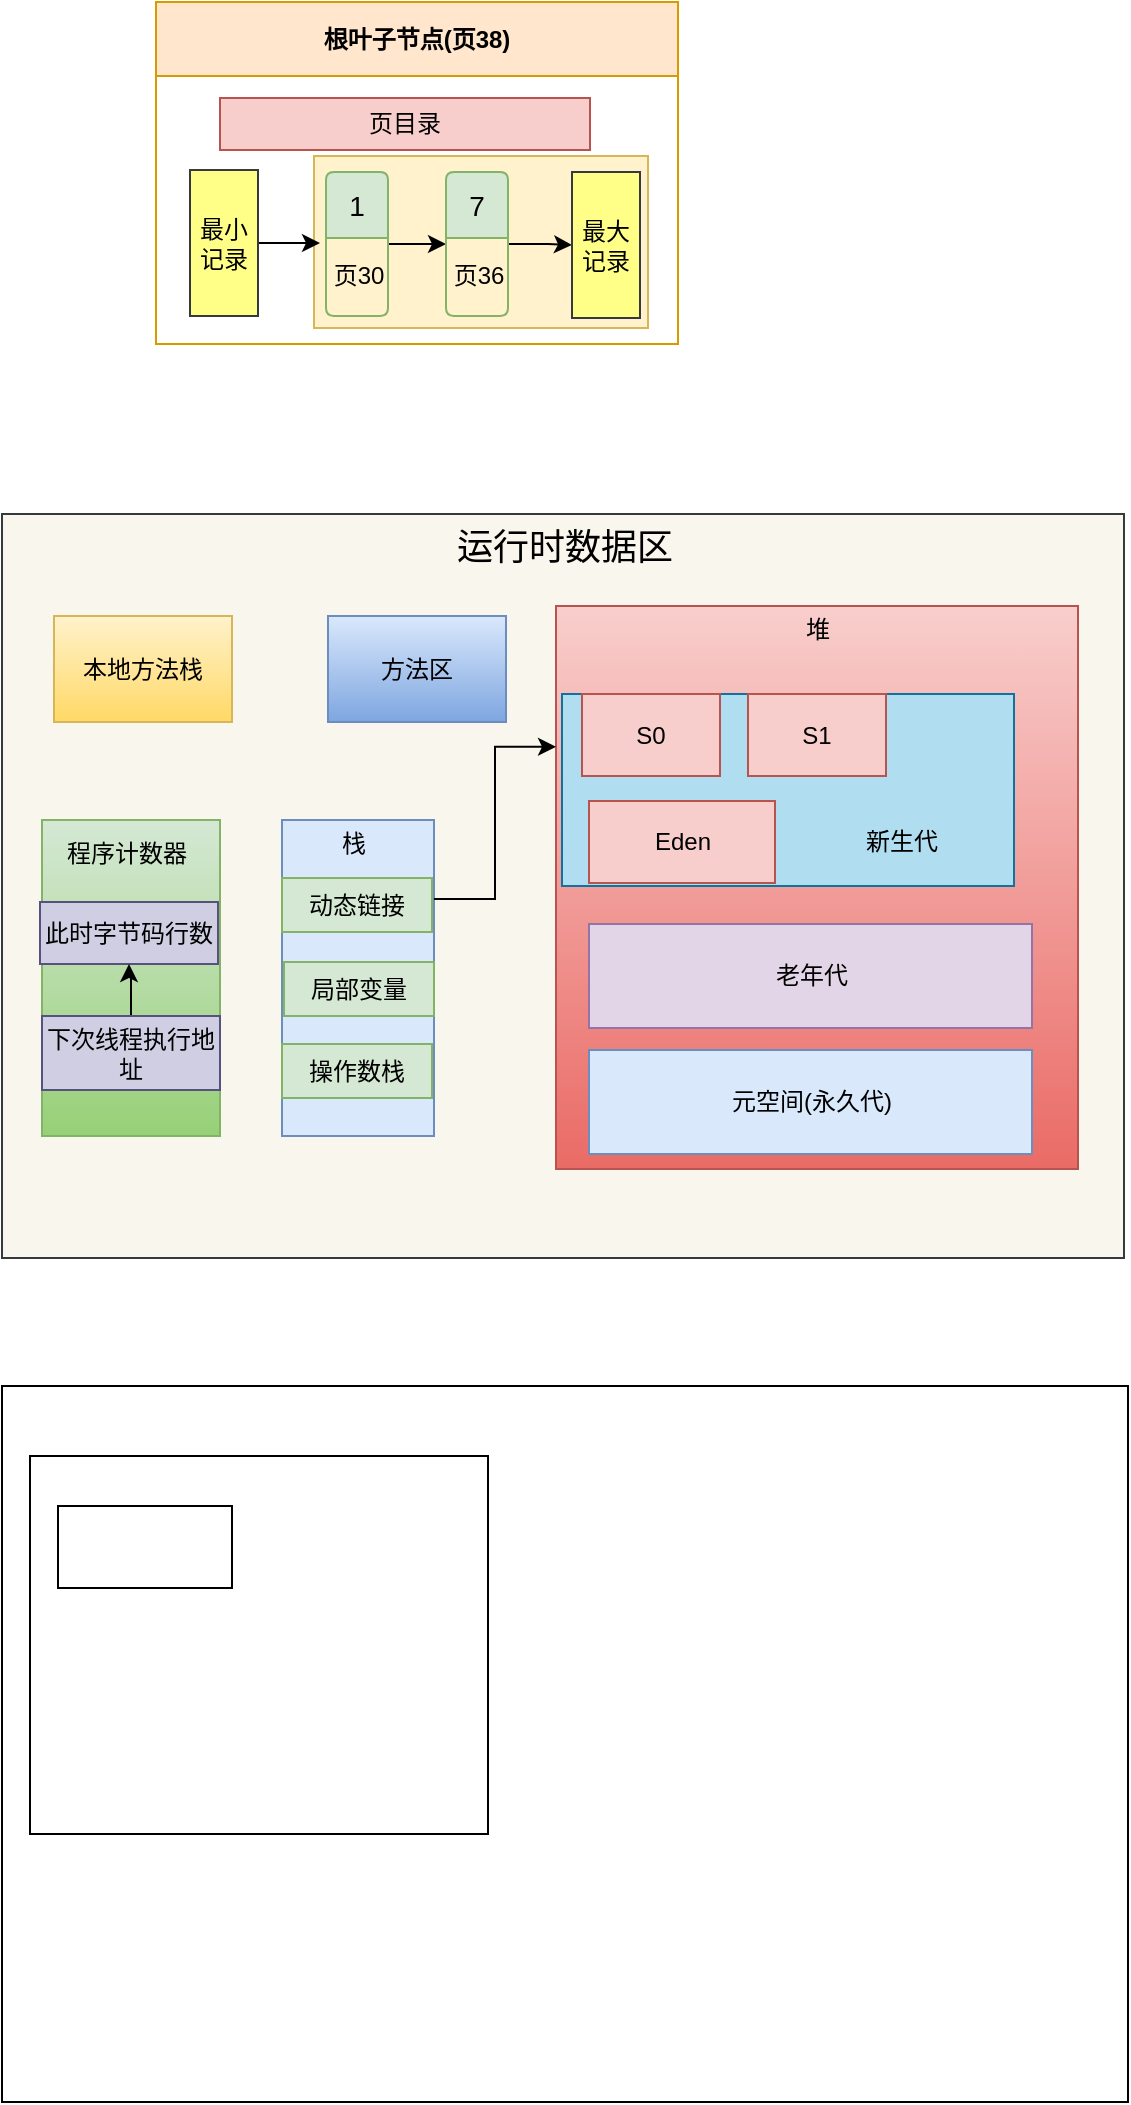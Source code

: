 <mxfile version="25.0.3">
  <diagram name="第 1 页" id="FVFE7vaYweL58d3d2tis">
    <mxGraphModel dx="1011" dy="1043" grid="0" gridSize="10" guides="1" tooltips="1" connect="1" arrows="1" fold="1" page="0" pageScale="1" pageWidth="2000" pageHeight="2000" math="0" shadow="0">
      <root>
        <mxCell id="0" />
        <mxCell id="1" parent="0" />
        <mxCell id="wCTJUPbafTaNTpw0Hwli-1" value="" style="rounded=0;whiteSpace=wrap;html=1;fillColor=#f9f7ed;strokeColor=#36393d;" vertex="1" parent="1">
          <mxGeometry x="164" y="217" width="561" height="372" as="geometry" />
        </mxCell>
        <mxCell id="wCTJUPbafTaNTpw0Hwli-9" value="" style="rounded=0;whiteSpace=wrap;html=1;fillColor=#f8cecc;strokeColor=#b85450;gradientColor=#ea6b66;" vertex="1" parent="1">
          <mxGeometry x="441" y="263" width="261" height="281.5" as="geometry" />
        </mxCell>
        <mxCell id="wCTJUPbafTaNTpw0Hwli-21" value="" style="rounded=0;whiteSpace=wrap;html=1;fillColor=#b1ddf0;strokeColor=#10739e;" vertex="1" parent="1">
          <mxGeometry x="444" y="307" width="226" height="96" as="geometry" />
        </mxCell>
        <mxCell id="IKJ4Btg_xXttqfqmedWA-6" value="根叶子节点(页38)" style="swimlane;whiteSpace=wrap;html=1;startSize=37;fillColor=#ffe6cc;strokeColor=#d79b00;" parent="1" vertex="1">
          <mxGeometry x="241" y="-39" width="261" height="171" as="geometry" />
        </mxCell>
        <mxCell id="IKJ4Btg_xXttqfqmedWA-26" value="" style="rounded=0;whiteSpace=wrap;html=1;fillColor=#fff2cc;strokeColor=#d6b656;" parent="IKJ4Btg_xXttqfqmedWA-6" vertex="1">
          <mxGeometry x="79" y="77" width="167" height="86" as="geometry" />
        </mxCell>
        <mxCell id="IKJ4Btg_xXttqfqmedWA-7" value="页目录" style="rounded=0;whiteSpace=wrap;html=1;fillColor=#f8cecc;strokeColor=#b85450;" parent="IKJ4Btg_xXttqfqmedWA-6" vertex="1">
          <mxGeometry x="32" y="48" width="185" height="26" as="geometry" />
        </mxCell>
        <mxCell id="IKJ4Btg_xXttqfqmedWA-10" value="" style="edgeStyle=orthogonalEdgeStyle;rounded=0;orthogonalLoop=1;jettySize=auto;html=1;" parent="IKJ4Btg_xXttqfqmedWA-6" source="IKJ4Btg_xXttqfqmedWA-8" edge="1">
          <mxGeometry relative="1" as="geometry">
            <mxPoint x="82" y="120.5" as="targetPoint" />
          </mxGeometry>
        </mxCell>
        <mxCell id="IKJ4Btg_xXttqfqmedWA-8" value="最小记录" style="rounded=0;whiteSpace=wrap;html=1;fillColor=#ffff88;strokeColor=#36393d;" parent="IKJ4Btg_xXttqfqmedWA-6" vertex="1">
          <mxGeometry x="17" y="84" width="34" height="73" as="geometry" />
        </mxCell>
        <mxCell id="IKJ4Btg_xXttqfqmedWA-21" value="" style="edgeStyle=orthogonalEdgeStyle;rounded=0;orthogonalLoop=1;jettySize=auto;html=1;" parent="IKJ4Btg_xXttqfqmedWA-6" source="IKJ4Btg_xXttqfqmedWA-13" target="IKJ4Btg_xXttqfqmedWA-20" edge="1">
          <mxGeometry relative="1" as="geometry" />
        </mxCell>
        <mxCell id="IKJ4Btg_xXttqfqmedWA-13" value="1" style="swimlane;childLayout=stackLayout;horizontal=1;startSize=33;horizontalStack=0;rounded=1;fontSize=14;fontStyle=0;strokeWidth=1;resizeParent=0;resizeLast=1;shadow=0;dashed=0;align=center;arcSize=4;whiteSpace=wrap;html=1;fillColor=#d5e8d4;strokeColor=#82b366;" parent="IKJ4Btg_xXttqfqmedWA-6" vertex="1">
          <mxGeometry x="85" y="85" width="31" height="72" as="geometry">
            <mxRectangle x="85" y="85" width="43" height="33" as="alternateBounds" />
          </mxGeometry>
        </mxCell>
        <mxCell id="IKJ4Btg_xXttqfqmedWA-15" value="页30" style="text;html=1;align=center;verticalAlign=middle;resizable=0;points=[];autosize=1;strokeColor=none;fillColor=none;" parent="IKJ4Btg_xXttqfqmedWA-6" vertex="1">
          <mxGeometry x="79" y="124" width="43" height="26" as="geometry" />
        </mxCell>
        <mxCell id="IKJ4Btg_xXttqfqmedWA-25" value="" style="edgeStyle=orthogonalEdgeStyle;rounded=0;orthogonalLoop=1;jettySize=auto;html=1;" parent="IKJ4Btg_xXttqfqmedWA-6" source="IKJ4Btg_xXttqfqmedWA-20" target="IKJ4Btg_xXttqfqmedWA-24" edge="1">
          <mxGeometry relative="1" as="geometry" />
        </mxCell>
        <mxCell id="IKJ4Btg_xXttqfqmedWA-20" value="7" style="swimlane;childLayout=stackLayout;horizontal=1;startSize=33;horizontalStack=0;rounded=1;fontSize=14;fontStyle=0;strokeWidth=1;resizeParent=0;resizeLast=1;shadow=0;dashed=0;align=center;arcSize=4;whiteSpace=wrap;html=1;fillColor=#d5e8d4;strokeColor=#82b366;" parent="IKJ4Btg_xXttqfqmedWA-6" vertex="1">
          <mxGeometry x="145" y="85" width="31" height="72" as="geometry" />
        </mxCell>
        <mxCell id="IKJ4Btg_xXttqfqmedWA-22" value="页36" style="text;html=1;align=center;verticalAlign=middle;resizable=0;points=[];autosize=1;strokeColor=none;fillColor=none;" parent="IKJ4Btg_xXttqfqmedWA-6" vertex="1">
          <mxGeometry x="139" y="124" width="43" height="26" as="geometry" />
        </mxCell>
        <mxCell id="IKJ4Btg_xXttqfqmedWA-24" value="最大记录" style="rounded=0;whiteSpace=wrap;html=1;fillColor=#ffff88;strokeColor=#36393d;" parent="IKJ4Btg_xXttqfqmedWA-6" vertex="1">
          <mxGeometry x="208" y="85" width="34" height="73" as="geometry" />
        </mxCell>
        <mxCell id="wCTJUPbafTaNTpw0Hwli-2" value="本地方法栈" style="rounded=0;whiteSpace=wrap;html=1;fillColor=#fff2cc;strokeColor=#d6b656;gradientColor=#ffd966;" vertex="1" parent="1">
          <mxGeometry x="190" y="268" width="89" height="53" as="geometry" />
        </mxCell>
        <mxCell id="wCTJUPbafTaNTpw0Hwli-3" value="方法区" style="rounded=0;whiteSpace=wrap;html=1;fillColor=#dae8fc;strokeColor=#6c8ebf;gradientColor=#7ea6e0;" vertex="1" parent="1">
          <mxGeometry x="327" y="268" width="89" height="53" as="geometry" />
        </mxCell>
        <mxCell id="wCTJUPbafTaNTpw0Hwli-4" value="" style="rounded=0;whiteSpace=wrap;html=1;fillColor=#d5e8d4;strokeColor=#82b366;gradientColor=#97d077;" vertex="1" parent="1">
          <mxGeometry x="184" y="370" width="89" height="158" as="geometry" />
        </mxCell>
        <mxCell id="wCTJUPbafTaNTpw0Hwli-10" value="堆" style="text;html=1;align=center;verticalAlign=middle;whiteSpace=wrap;rounded=0;" vertex="1" parent="1">
          <mxGeometry x="550.5" y="263" width="42" height="24" as="geometry" />
        </mxCell>
        <mxCell id="wCTJUPbafTaNTpw0Hwli-11" value="S0" style="rounded=0;whiteSpace=wrap;html=1;fillColor=#f8cecc;strokeColor=#b85450;" vertex="1" parent="1">
          <mxGeometry x="454" y="307" width="69" height="41" as="geometry" />
        </mxCell>
        <mxCell id="wCTJUPbafTaNTpw0Hwli-12" value="S1" style="rounded=0;whiteSpace=wrap;html=1;fillColor=#f8cecc;strokeColor=#b85450;" vertex="1" parent="1">
          <mxGeometry x="537" y="307" width="69" height="41" as="geometry" />
        </mxCell>
        <mxCell id="wCTJUPbafTaNTpw0Hwli-13" value="Eden" style="rounded=0;whiteSpace=wrap;html=1;fillColor=#f8cecc;strokeColor=#b85450;" vertex="1" parent="1">
          <mxGeometry x="457.5" y="360.5" width="93" height="41" as="geometry" />
        </mxCell>
        <mxCell id="wCTJUPbafTaNTpw0Hwli-14" value="老年代" style="rounded=0;whiteSpace=wrap;html=1;fillColor=#e1d5e7;strokeColor=#9673a6;" vertex="1" parent="1">
          <mxGeometry x="457.5" y="422" width="221.5" height="52" as="geometry" />
        </mxCell>
        <mxCell id="wCTJUPbafTaNTpw0Hwli-15" value="元空间(永久代)" style="rounded=0;whiteSpace=wrap;html=1;fillColor=#dae8fc;strokeColor=#6c8ebf;" vertex="1" parent="1">
          <mxGeometry x="457.5" y="485" width="221.5" height="52" as="geometry" />
        </mxCell>
        <mxCell id="wCTJUPbafTaNTpw0Hwli-16" value="运行时数据区" style="text;html=1;align=center;verticalAlign=middle;whiteSpace=wrap;rounded=0;fontSize=18;" vertex="1" parent="1">
          <mxGeometry x="378" y="219" width="135" height="30" as="geometry" />
        </mxCell>
        <mxCell id="wCTJUPbafTaNTpw0Hwli-18" value="" style="group" vertex="1" connectable="0" parent="1">
          <mxGeometry x="304" y="370" width="76" height="158" as="geometry" />
        </mxCell>
        <mxCell id="wCTJUPbafTaNTpw0Hwli-5" value="" style="rounded=0;whiteSpace=wrap;html=1;fillColor=#dae8fc;strokeColor=#6c8ebf;" vertex="1" parent="wCTJUPbafTaNTpw0Hwli-18">
          <mxGeometry width="76" height="158" as="geometry" />
        </mxCell>
        <mxCell id="wCTJUPbafTaNTpw0Hwli-6" value="栈" style="text;html=1;align=center;verticalAlign=middle;whiteSpace=wrap;rounded=0;" vertex="1" parent="wCTJUPbafTaNTpw0Hwli-18">
          <mxGeometry x="14.5" width="42" height="24" as="geometry" />
        </mxCell>
        <mxCell id="wCTJUPbafTaNTpw0Hwli-7" value="动态链接" style="rounded=0;whiteSpace=wrap;html=1;fillColor=#d5e8d4;strokeColor=#82b366;" vertex="1" parent="wCTJUPbafTaNTpw0Hwli-18">
          <mxGeometry y="29" width="75" height="27" as="geometry" />
        </mxCell>
        <mxCell id="wCTJUPbafTaNTpw0Hwli-8" value="局部变量" style="rounded=0;whiteSpace=wrap;html=1;fillColor=#d5e8d4;strokeColor=#82b366;" vertex="1" parent="wCTJUPbafTaNTpw0Hwli-18">
          <mxGeometry x="1" y="71" width="75" height="27" as="geometry" />
        </mxCell>
        <mxCell id="wCTJUPbafTaNTpw0Hwli-17" value="操作数栈" style="rounded=0;whiteSpace=wrap;html=1;fillColor=#d5e8d4;strokeColor=#82b366;" vertex="1" parent="wCTJUPbafTaNTpw0Hwli-18">
          <mxGeometry y="112" width="75" height="27" as="geometry" />
        </mxCell>
        <mxCell id="wCTJUPbafTaNTpw0Hwli-20" style="edgeStyle=orthogonalEdgeStyle;rounded=0;orthogonalLoop=1;jettySize=auto;html=1;exitX=1;exitY=0.25;exitDx=0;exitDy=0;entryX=0;entryY=0.25;entryDx=0;entryDy=0;" edge="1" parent="1" source="wCTJUPbafTaNTpw0Hwli-5" target="wCTJUPbafTaNTpw0Hwli-9">
          <mxGeometry relative="1" as="geometry" />
        </mxCell>
        <mxCell id="wCTJUPbafTaNTpw0Hwli-22" value="新生代" style="text;html=1;align=center;verticalAlign=middle;whiteSpace=wrap;rounded=0;" vertex="1" parent="1">
          <mxGeometry x="584" y="366" width="60" height="30" as="geometry" />
        </mxCell>
        <mxCell id="wCTJUPbafTaNTpw0Hwli-29" value="程序计数器" style="text;html=1;align=center;verticalAlign=middle;whiteSpace=wrap;rounded=0;" vertex="1" parent="1">
          <mxGeometry x="190" y="371.5" width="73" height="30" as="geometry" />
        </mxCell>
        <mxCell id="wCTJUPbafTaNTpw0Hwli-30" value="此时字节码行数" style="rounded=0;whiteSpace=wrap;html=1;fillColor=#d0cee2;strokeColor=#56517e;" vertex="1" parent="1">
          <mxGeometry x="183" y="411" width="89" height="31" as="geometry" />
        </mxCell>
        <mxCell id="wCTJUPbafTaNTpw0Hwli-32" value="" style="edgeStyle=orthogonalEdgeStyle;rounded=0;orthogonalLoop=1;jettySize=auto;html=1;" edge="1" parent="1" source="wCTJUPbafTaNTpw0Hwli-31" target="wCTJUPbafTaNTpw0Hwli-30">
          <mxGeometry relative="1" as="geometry" />
        </mxCell>
        <mxCell id="wCTJUPbafTaNTpw0Hwli-31" value="下次线程执行地址" style="rounded=0;whiteSpace=wrap;html=1;fillColor=#d0cee2;strokeColor=#56517e;" vertex="1" parent="1">
          <mxGeometry x="184" y="468" width="89" height="37" as="geometry" />
        </mxCell>
        <mxCell id="wCTJUPbafTaNTpw0Hwli-34" value="" style="rounded=0;whiteSpace=wrap;html=1;" vertex="1" parent="1">
          <mxGeometry x="164" y="653" width="563" height="358" as="geometry" />
        </mxCell>
        <mxCell id="wCTJUPbafTaNTpw0Hwli-35" value="" style="rounded=0;whiteSpace=wrap;html=1;" vertex="1" parent="1">
          <mxGeometry x="178" y="688" width="229" height="189" as="geometry" />
        </mxCell>
        <mxCell id="wCTJUPbafTaNTpw0Hwli-36" value="" style="rounded=0;whiteSpace=wrap;html=1;" vertex="1" parent="1">
          <mxGeometry x="192" y="713" width="87" height="41" as="geometry" />
        </mxCell>
      </root>
    </mxGraphModel>
  </diagram>
</mxfile>
